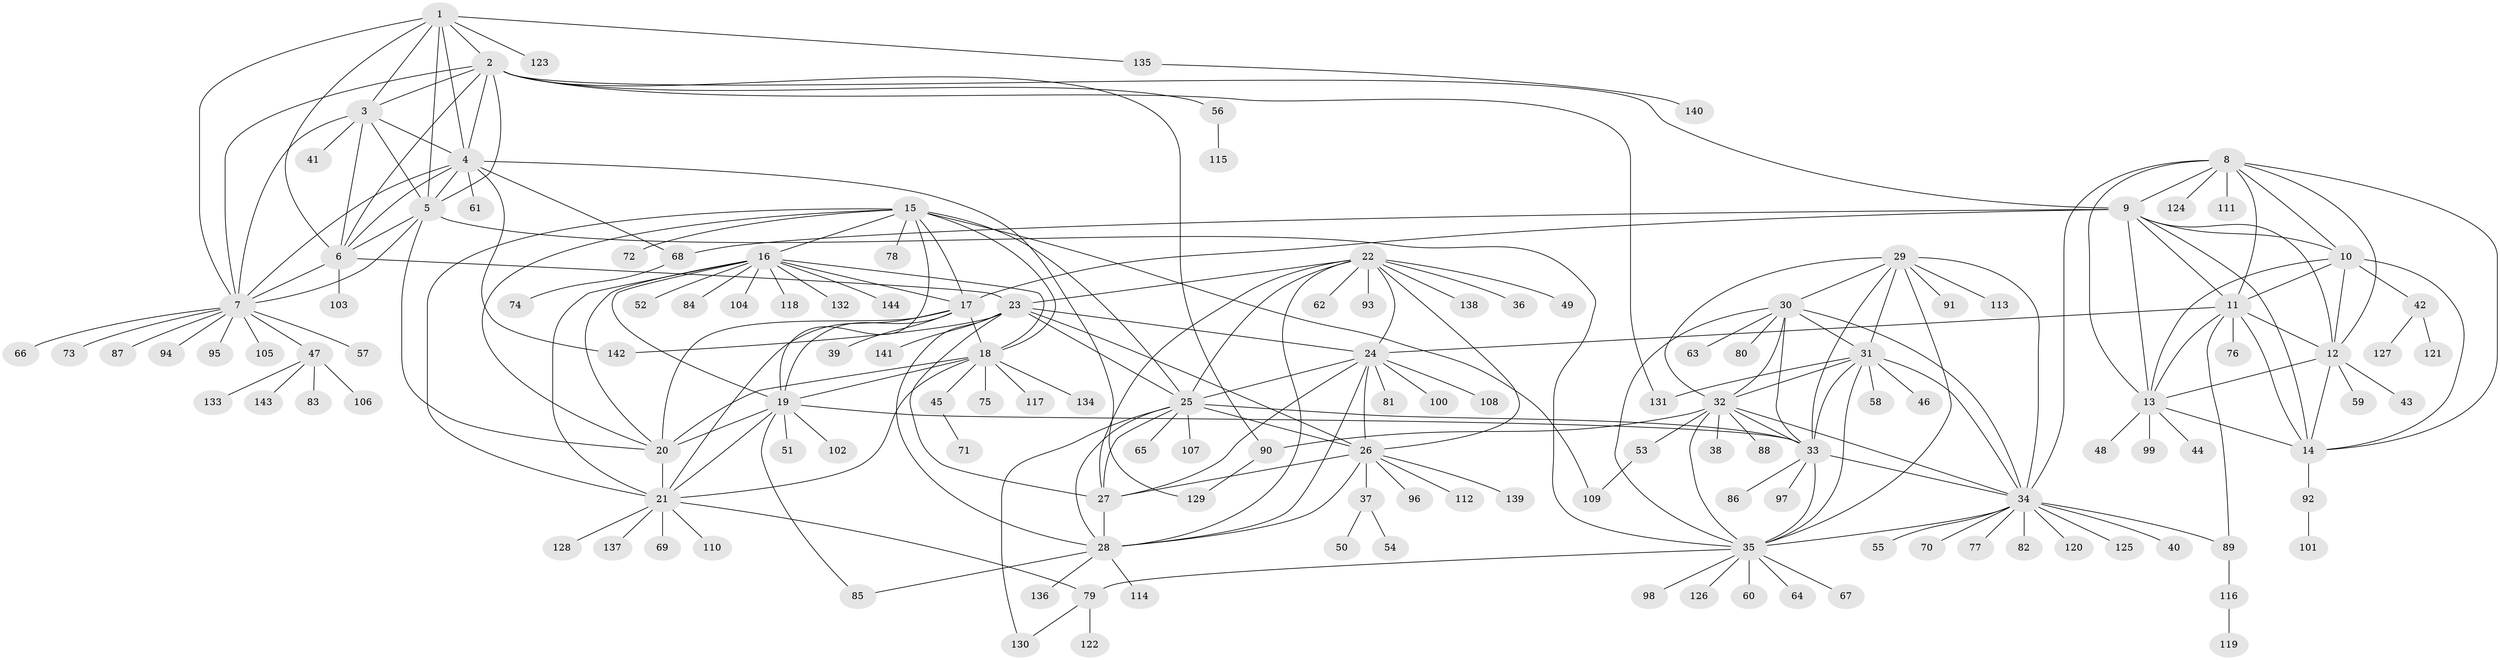 // Generated by graph-tools (version 1.1) at 2025/11/02/27/25 16:11:34]
// undirected, 144 vertices, 234 edges
graph export_dot {
graph [start="1"]
  node [color=gray90,style=filled];
  1;
  2;
  3;
  4;
  5;
  6;
  7;
  8;
  9;
  10;
  11;
  12;
  13;
  14;
  15;
  16;
  17;
  18;
  19;
  20;
  21;
  22;
  23;
  24;
  25;
  26;
  27;
  28;
  29;
  30;
  31;
  32;
  33;
  34;
  35;
  36;
  37;
  38;
  39;
  40;
  41;
  42;
  43;
  44;
  45;
  46;
  47;
  48;
  49;
  50;
  51;
  52;
  53;
  54;
  55;
  56;
  57;
  58;
  59;
  60;
  61;
  62;
  63;
  64;
  65;
  66;
  67;
  68;
  69;
  70;
  71;
  72;
  73;
  74;
  75;
  76;
  77;
  78;
  79;
  80;
  81;
  82;
  83;
  84;
  85;
  86;
  87;
  88;
  89;
  90;
  91;
  92;
  93;
  94;
  95;
  96;
  97;
  98;
  99;
  100;
  101;
  102;
  103;
  104;
  105;
  106;
  107;
  108;
  109;
  110;
  111;
  112;
  113;
  114;
  115;
  116;
  117;
  118;
  119;
  120;
  121;
  122;
  123;
  124;
  125;
  126;
  127;
  128;
  129;
  130;
  131;
  132;
  133;
  134;
  135;
  136;
  137;
  138;
  139;
  140;
  141;
  142;
  143;
  144;
  1 -- 2;
  1 -- 3;
  1 -- 4;
  1 -- 5;
  1 -- 6;
  1 -- 7;
  1 -- 123;
  1 -- 135;
  2 -- 3;
  2 -- 4;
  2 -- 5;
  2 -- 6;
  2 -- 7;
  2 -- 9;
  2 -- 56;
  2 -- 90;
  2 -- 131;
  3 -- 4;
  3 -- 5;
  3 -- 6;
  3 -- 7;
  3 -- 41;
  4 -- 5;
  4 -- 6;
  4 -- 7;
  4 -- 61;
  4 -- 68;
  4 -- 129;
  4 -- 142;
  5 -- 6;
  5 -- 7;
  5 -- 20;
  5 -- 35;
  6 -- 7;
  6 -- 23;
  6 -- 103;
  7 -- 47;
  7 -- 57;
  7 -- 66;
  7 -- 73;
  7 -- 87;
  7 -- 94;
  7 -- 95;
  7 -- 105;
  8 -- 9;
  8 -- 10;
  8 -- 11;
  8 -- 12;
  8 -- 13;
  8 -- 14;
  8 -- 34;
  8 -- 111;
  8 -- 124;
  9 -- 10;
  9 -- 11;
  9 -- 12;
  9 -- 13;
  9 -- 14;
  9 -- 17;
  9 -- 68;
  10 -- 11;
  10 -- 12;
  10 -- 13;
  10 -- 14;
  10 -- 42;
  11 -- 12;
  11 -- 13;
  11 -- 14;
  11 -- 24;
  11 -- 76;
  11 -- 89;
  12 -- 13;
  12 -- 14;
  12 -- 43;
  12 -- 59;
  13 -- 14;
  13 -- 44;
  13 -- 48;
  13 -- 99;
  14 -- 92;
  15 -- 16;
  15 -- 17;
  15 -- 18;
  15 -- 19;
  15 -- 20;
  15 -- 21;
  15 -- 25;
  15 -- 72;
  15 -- 78;
  15 -- 109;
  16 -- 17;
  16 -- 18;
  16 -- 19;
  16 -- 20;
  16 -- 21;
  16 -- 52;
  16 -- 84;
  16 -- 104;
  16 -- 118;
  16 -- 132;
  16 -- 144;
  17 -- 18;
  17 -- 19;
  17 -- 20;
  17 -- 21;
  17 -- 39;
  18 -- 19;
  18 -- 20;
  18 -- 21;
  18 -- 45;
  18 -- 75;
  18 -- 117;
  18 -- 134;
  19 -- 20;
  19 -- 21;
  19 -- 33;
  19 -- 51;
  19 -- 85;
  19 -- 102;
  20 -- 21;
  21 -- 69;
  21 -- 79;
  21 -- 110;
  21 -- 128;
  21 -- 137;
  22 -- 23;
  22 -- 24;
  22 -- 25;
  22 -- 26;
  22 -- 27;
  22 -- 28;
  22 -- 36;
  22 -- 49;
  22 -- 62;
  22 -- 93;
  22 -- 138;
  23 -- 24;
  23 -- 25;
  23 -- 26;
  23 -- 27;
  23 -- 28;
  23 -- 141;
  23 -- 142;
  24 -- 25;
  24 -- 26;
  24 -- 27;
  24 -- 28;
  24 -- 81;
  24 -- 100;
  24 -- 108;
  25 -- 26;
  25 -- 27;
  25 -- 28;
  25 -- 33;
  25 -- 65;
  25 -- 107;
  25 -- 130;
  26 -- 27;
  26 -- 28;
  26 -- 37;
  26 -- 96;
  26 -- 112;
  26 -- 139;
  27 -- 28;
  28 -- 85;
  28 -- 114;
  28 -- 136;
  29 -- 30;
  29 -- 31;
  29 -- 32;
  29 -- 33;
  29 -- 34;
  29 -- 35;
  29 -- 91;
  29 -- 113;
  30 -- 31;
  30 -- 32;
  30 -- 33;
  30 -- 34;
  30 -- 35;
  30 -- 63;
  30 -- 80;
  31 -- 32;
  31 -- 33;
  31 -- 34;
  31 -- 35;
  31 -- 46;
  31 -- 58;
  31 -- 131;
  32 -- 33;
  32 -- 34;
  32 -- 35;
  32 -- 38;
  32 -- 53;
  32 -- 88;
  32 -- 90;
  33 -- 34;
  33 -- 35;
  33 -- 86;
  33 -- 97;
  34 -- 35;
  34 -- 40;
  34 -- 55;
  34 -- 70;
  34 -- 77;
  34 -- 82;
  34 -- 89;
  34 -- 120;
  34 -- 125;
  35 -- 60;
  35 -- 64;
  35 -- 67;
  35 -- 79;
  35 -- 98;
  35 -- 126;
  37 -- 50;
  37 -- 54;
  42 -- 121;
  42 -- 127;
  45 -- 71;
  47 -- 83;
  47 -- 106;
  47 -- 133;
  47 -- 143;
  53 -- 109;
  56 -- 115;
  68 -- 74;
  79 -- 122;
  79 -- 130;
  89 -- 116;
  90 -- 129;
  92 -- 101;
  116 -- 119;
  135 -- 140;
}
